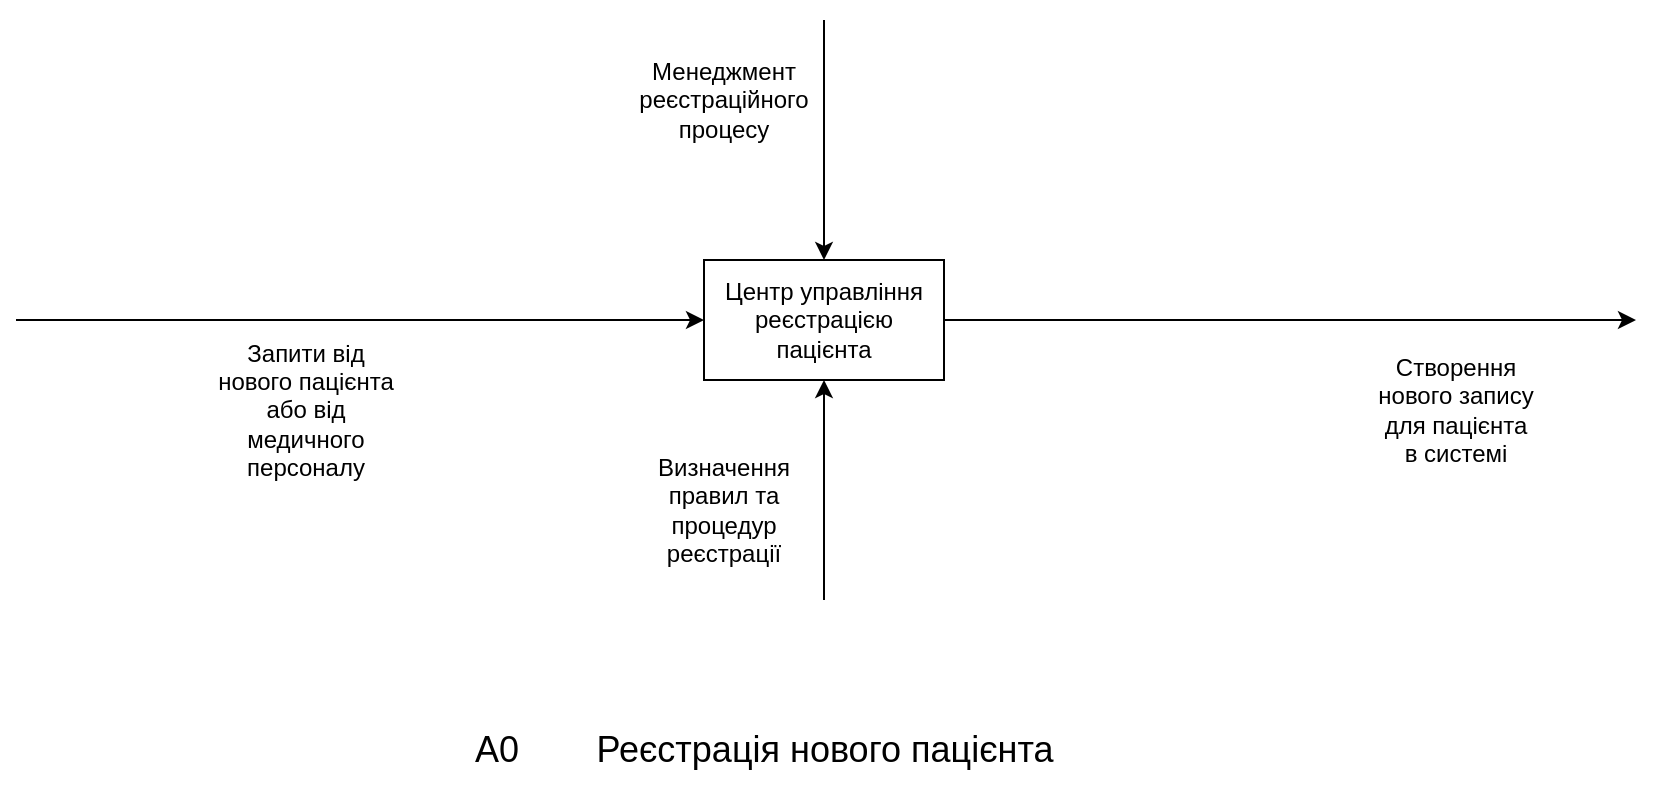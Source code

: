 <mxfile version="22.1.5" type="device" pages="3">
  <diagram id="prtHgNgQTEPvFCAcTncT" name="А0">
    <mxGraphModel dx="1188" dy="633" grid="1" gridSize="10" guides="1" tooltips="1" connect="1" arrows="1" fold="1" page="1" pageScale="1" pageWidth="827" pageHeight="1169" math="0" shadow="0">
      <root>
        <mxCell id="0" />
        <mxCell id="1" parent="0" />
        <mxCell id="2GxyuX0pcpuJ1hIbXi3z-1" value="Центр управління реєстрацією пацієнта" style="rounded=0;whiteSpace=wrap;html=1;" vertex="1" parent="1">
          <mxGeometry x="354" y="330" width="120" height="60" as="geometry" />
        </mxCell>
        <mxCell id="2GxyuX0pcpuJ1hIbXi3z-2" value="" style="endArrow=classic;html=1;rounded=0;entryX=0;entryY=0.5;entryDx=0;entryDy=0;" edge="1" parent="1" target="2GxyuX0pcpuJ1hIbXi3z-1">
          <mxGeometry width="50" height="50" relative="1" as="geometry">
            <mxPoint x="10" y="360" as="sourcePoint" />
            <mxPoint x="260" y="340" as="targetPoint" />
          </mxGeometry>
        </mxCell>
        <mxCell id="2GxyuX0pcpuJ1hIbXi3z-4" value="Запити від нового пацієнта або від медичного персоналу" style="text;html=1;strokeColor=none;fillColor=none;align=center;verticalAlign=middle;whiteSpace=wrap;rounded=0;" vertex="1" parent="1">
          <mxGeometry x="110" y="370" width="90" height="70" as="geometry" />
        </mxCell>
        <mxCell id="2GxyuX0pcpuJ1hIbXi3z-5" value="" style="endArrow=classic;html=1;rounded=0;exitX=1;exitY=0.5;exitDx=0;exitDy=0;" edge="1" parent="1" source="2GxyuX0pcpuJ1hIbXi3z-1">
          <mxGeometry width="50" height="50" relative="1" as="geometry">
            <mxPoint x="510" y="370" as="sourcePoint" />
            <mxPoint x="820" y="360" as="targetPoint" />
          </mxGeometry>
        </mxCell>
        <mxCell id="2GxyuX0pcpuJ1hIbXi3z-6" value="Створення нового запису для пацієнта в системі" style="text;html=1;strokeColor=none;fillColor=none;align=center;verticalAlign=middle;whiteSpace=wrap;rounded=0;" vertex="1" parent="1">
          <mxGeometry x="690" y="370" width="80" height="70" as="geometry" />
        </mxCell>
        <mxCell id="2GxyuX0pcpuJ1hIbXi3z-7" value="" style="endArrow=classic;html=1;rounded=0;entryX=0.5;entryY=0;entryDx=0;entryDy=0;" edge="1" parent="1" target="2GxyuX0pcpuJ1hIbXi3z-1">
          <mxGeometry width="50" height="50" relative="1" as="geometry">
            <mxPoint x="414" y="210" as="sourcePoint" />
            <mxPoint x="430" y="220" as="targetPoint" />
          </mxGeometry>
        </mxCell>
        <mxCell id="2GxyuX0pcpuJ1hIbXi3z-9" value="Менеджмент реєстраційного процесу" style="text;html=1;strokeColor=none;fillColor=none;align=center;verticalAlign=middle;whiteSpace=wrap;rounded=0;" vertex="1" parent="1">
          <mxGeometry x="324" y="200" width="80" height="100" as="geometry" />
        </mxCell>
        <mxCell id="2GxyuX0pcpuJ1hIbXi3z-10" value="" style="endArrow=classic;html=1;rounded=0;entryX=0.5;entryY=1;entryDx=0;entryDy=0;" edge="1" parent="1" target="2GxyuX0pcpuJ1hIbXi3z-1">
          <mxGeometry width="50" height="50" relative="1" as="geometry">
            <mxPoint x="414" y="500" as="sourcePoint" />
            <mxPoint x="430" y="450" as="targetPoint" />
          </mxGeometry>
        </mxCell>
        <mxCell id="2GxyuX0pcpuJ1hIbXi3z-11" value="Визначення правил та процедур реєстрації" style="text;html=1;strokeColor=none;fillColor=none;align=center;verticalAlign=middle;whiteSpace=wrap;rounded=0;" vertex="1" parent="1">
          <mxGeometry x="334" y="410" width="60" height="90" as="geometry" />
        </mxCell>
        <mxCell id="2GxyuX0pcpuJ1hIbXi3z-12" value="А0" style="text;html=1;align=center;verticalAlign=middle;resizable=0;points=[];autosize=1;strokeColor=none;fillColor=none;fontSize=18;" vertex="1" parent="1">
          <mxGeometry x="225" y="555" width="50" height="40" as="geometry" />
        </mxCell>
        <mxCell id="2GxyuX0pcpuJ1hIbXi3z-13" value="Реєстрація нового пацієнта" style="text;html=1;align=center;verticalAlign=middle;resizable=0;points=[];autosize=1;strokeColor=none;fillColor=none;fontSize=18;" vertex="1" parent="1">
          <mxGeometry x="289" y="555" width="250" height="40" as="geometry" />
        </mxCell>
      </root>
    </mxGraphModel>
  </diagram>
  <diagram id="7YWMGvS-BiCQ2SBsVM9d" name="А1">
    <mxGraphModel dx="2123" dy="690" grid="1" gridSize="10" guides="1" tooltips="1" connect="1" arrows="1" fold="1" page="1" pageScale="1" pageWidth="827" pageHeight="1169" math="0" shadow="0">
      <root>
        <mxCell id="0" />
        <mxCell id="1" parent="0" />
        <mxCell id="k4NztY7R2XefYugUsf9l-5" style="edgeStyle=orthogonalEdgeStyle;rounded=0;orthogonalLoop=1;jettySize=auto;html=1;entryX=0;entryY=0.5;entryDx=0;entryDy=0;" edge="1" parent="1" source="9-NPvEs_FgTE03Dd-_cv-1" target="k4NztY7R2XefYugUsf9l-2">
          <mxGeometry relative="1" as="geometry" />
        </mxCell>
        <mxCell id="9-NPvEs_FgTE03Dd-_cv-1" value="Керування прийому інформації" style="rounded=0;whiteSpace=wrap;html=1;" vertex="1" parent="1">
          <mxGeometry x="190" y="370" width="120" height="60" as="geometry" />
        </mxCell>
        <mxCell id="9-NPvEs_FgTE03Dd-_cv-2" value="" style="endArrow=classic;html=1;rounded=0;entryX=0;entryY=0.5;entryDx=0;entryDy=0;" edge="1" parent="1" target="9-NPvEs_FgTE03Dd-_cv-1">
          <mxGeometry width="50" height="50" relative="1" as="geometry">
            <mxPoint y="400" as="sourcePoint" />
            <mxPoint x="120" y="380" as="targetPoint" />
          </mxGeometry>
        </mxCell>
        <mxCell id="9-NPvEs_FgTE03Dd-_cv-3" value="Дані пацієнта (ПІБ, адреса, контактна інформація)" style="text;html=1;strokeColor=none;fillColor=none;align=center;verticalAlign=middle;whiteSpace=wrap;rounded=0;" vertex="1" parent="1">
          <mxGeometry x="30" y="400" width="70" height="100" as="geometry" />
        </mxCell>
        <mxCell id="9-NPvEs_FgTE03Dd-_cv-4" value="" style="endArrow=classic;html=1;rounded=0;entryX=0.5;entryY=1;entryDx=0;entryDy=0;" edge="1" parent="1" target="9-NPvEs_FgTE03Dd-_cv-1">
          <mxGeometry width="50" height="50" relative="1" as="geometry">
            <mxPoint x="250" y="800" as="sourcePoint" />
            <mxPoint x="270" y="480" as="targetPoint" />
          </mxGeometry>
        </mxCell>
        <mxCell id="9-NPvEs_FgTE03Dd-_cv-5" value="" style="endArrow=classic;html=1;rounded=0;entryX=0.5;entryY=0;entryDx=0;entryDy=0;" edge="1" parent="1" target="9-NPvEs_FgTE03Dd-_cv-1">
          <mxGeometry width="50" height="50" relative="1" as="geometry">
            <mxPoint x="250" y="230" as="sourcePoint" />
            <mxPoint x="270" y="240" as="targetPoint" />
          </mxGeometry>
        </mxCell>
        <mxCell id="k4NztY7R2XefYugUsf9l-2" value="Обробка інформації" style="rounded=0;whiteSpace=wrap;html=1;" vertex="1" parent="1">
          <mxGeometry x="460" y="620" width="120" height="60" as="geometry" />
        </mxCell>
        <mxCell id="k4NztY7R2XefYugUsf9l-3" value="" style="endArrow=classic;html=1;rounded=0;entryX=0.5;entryY=0;entryDx=0;entryDy=0;" edge="1" parent="1" target="k4NztY7R2XefYugUsf9l-2">
          <mxGeometry width="50" height="50" relative="1" as="geometry">
            <mxPoint x="520" y="230" as="sourcePoint" />
            <mxPoint x="550" y="400" as="targetPoint" />
          </mxGeometry>
        </mxCell>
        <mxCell id="k4NztY7R2XefYugUsf9l-4" value="" style="endArrow=classic;html=1;rounded=0;exitX=1;exitY=0.25;exitDx=0;exitDy=0;" edge="1" parent="1" source="9-NPvEs_FgTE03Dd-_cv-1">
          <mxGeometry width="50" height="50" relative="1" as="geometry">
            <mxPoint x="430" y="400" as="sourcePoint" />
            <mxPoint x="820" y="385" as="targetPoint" />
          </mxGeometry>
        </mxCell>
        <mxCell id="k4NztY7R2XefYugUsf9l-6" value="" style="endArrow=classic;html=1;rounded=0;exitX=1;exitY=0.5;exitDx=0;exitDy=0;" edge="1" parent="1" source="k4NztY7R2XefYugUsf9l-2">
          <mxGeometry width="50" height="50" relative="1" as="geometry">
            <mxPoint x="590" y="570" as="sourcePoint" />
            <mxPoint x="820" y="650" as="targetPoint" />
          </mxGeometry>
        </mxCell>
        <mxCell id="k4NztY7R2XefYugUsf9l-10" value="" style="endArrow=classic;html=1;rounded=0;entryX=0.5;entryY=1;entryDx=0;entryDy=0;" edge="1" parent="1" target="k4NztY7R2XefYugUsf9l-2">
          <mxGeometry width="50" height="50" relative="1" as="geometry">
            <mxPoint x="520" y="800" as="sourcePoint" />
            <mxPoint x="550" y="730" as="targetPoint" />
          </mxGeometry>
        </mxCell>
        <mxCell id="k4NztY7R2XefYugUsf9l-11" value="Перевірка правильності інформації та подальший напрямок для обробки" style="text;html=1;strokeColor=none;fillColor=none;align=center;verticalAlign=middle;whiteSpace=wrap;rounded=0;" vertex="1" parent="1">
          <mxGeometry x="690" y="280" width="80" height="120" as="geometry" />
        </mxCell>
        <mxCell id="k4NztY7R2XefYugUsf9l-12" value="Моніторинг якості введеної інформації" style="text;html=1;strokeColor=none;fillColor=none;align=center;verticalAlign=middle;whiteSpace=wrap;rounded=0;" vertex="1" parent="1">
          <mxGeometry x="175" y="250" width="60" height="80" as="geometry" />
        </mxCell>
        <mxCell id="k4NztY7R2XefYugUsf9l-13" value="Використання вбудованих алгоритмів для визначення правильності даних" style="text;html=1;strokeColor=none;fillColor=none;align=center;verticalAlign=middle;whiteSpace=wrap;rounded=0;" vertex="1" parent="1">
          <mxGeometry x="170" y="670" width="70" height="130" as="geometry" />
        </mxCell>
        <mxCell id="0I6leLxL8Xud7U9wZmar-1" value="Валідна інформація пацієнта." style="text;html=1;strokeColor=none;fillColor=none;align=center;verticalAlign=middle;whiteSpace=wrap;rounded=0;" vertex="1" parent="1">
          <mxGeometry x="330" y="500" width="40" height="70" as="geometry" />
        </mxCell>
        <mxCell id="0I6leLxL8Xud7U9wZmar-2" value="Створення унікального ідентифікатора пацієнта та передача даних до реєстру" style="text;html=1;strokeColor=none;fillColor=none;align=center;verticalAlign=middle;whiteSpace=wrap;rounded=0;" vertex="1" parent="1">
          <mxGeometry x="680" y="650" width="100" height="120" as="geometry" />
        </mxCell>
        <mxCell id="0I6leLxL8Xud7U9wZmar-3" value="Контроль за потоком даних та перевірка консистентності" style="text;html=1;strokeColor=none;fillColor=none;align=center;verticalAlign=middle;whiteSpace=wrap;rounded=0;" vertex="1" parent="1">
          <mxGeometry x="440" y="230" width="70" height="120" as="geometry" />
        </mxCell>
        <mxCell id="0I6leLxL8Xud7U9wZmar-4" value="Використання бази даних для зберігання та валідації інформації" style="text;html=1;strokeColor=none;fillColor=none;align=center;verticalAlign=middle;whiteSpace=wrap;rounded=0;" vertex="1" parent="1">
          <mxGeometry x="430" y="670" width="80" height="130" as="geometry" />
        </mxCell>
        <mxCell id="0I6leLxL8Xud7U9wZmar-5" value="А1" style="text;html=1;align=center;verticalAlign=middle;resizable=0;points=[];autosize=1;strokeColor=none;fillColor=none;fontSize=18;" vertex="1" parent="1">
          <mxGeometry x="140" y="840" width="50" height="40" as="geometry" />
        </mxCell>
        <mxCell id="0I6leLxL8Xud7U9wZmar-6" value="Прийом інформації" style="text;html=1;align=center;verticalAlign=middle;resizable=0;points=[];autosize=1;strokeColor=none;fillColor=none;fontSize=18;" vertex="1" parent="1">
          <mxGeometry x="200" y="840" width="180" height="40" as="geometry" />
        </mxCell>
      </root>
    </mxGraphModel>
  </diagram>
  <diagram id="QFWJAKypoNSVB3ECClwk" name="А2">
    <mxGraphModel dx="2253" dy="759" grid="1" gridSize="10" guides="1" tooltips="1" connect="1" arrows="1" fold="1" page="1" pageScale="1" pageWidth="827" pageHeight="1169" math="0" shadow="0">
      <root>
        <mxCell id="0" />
        <mxCell id="1" parent="0" />
        <mxCell id="tLbpA73_gvr_t-MO6YAa-6" style="edgeStyle=orthogonalEdgeStyle;rounded=0;orthogonalLoop=1;jettySize=auto;html=1;entryX=0;entryY=0.5;entryDx=0;entryDy=0;exitX=1;exitY=0.75;exitDx=0;exitDy=0;" edge="1" parent="1" source="tLbpA73_gvr_t-MO6YAa-1" target="tLbpA73_gvr_t-MO6YAa-2">
          <mxGeometry relative="1" as="geometry" />
        </mxCell>
        <mxCell id="tLbpA73_gvr_t-MO6YAa-1" value="Система реєстрації" style="rounded=0;whiteSpace=wrap;html=1;" vertex="1" parent="1">
          <mxGeometry x="160" y="330" width="120" height="60" as="geometry" />
        </mxCell>
        <mxCell id="tLbpA73_gvr_t-MO6YAa-8" style="edgeStyle=orthogonalEdgeStyle;rounded=0;orthogonalLoop=1;jettySize=auto;html=1;" edge="1" parent="1" source="tLbpA73_gvr_t-MO6YAa-2">
          <mxGeometry relative="1" as="geometry">
            <mxPoint x="820" y="585" as="targetPoint" />
          </mxGeometry>
        </mxCell>
        <mxCell id="tLbpA73_gvr_t-MO6YAa-2" value="Сигнал до медичного персоналу" style="rounded=0;whiteSpace=wrap;html=1;" vertex="1" parent="1">
          <mxGeometry x="360" y="555" width="120" height="60" as="geometry" />
        </mxCell>
        <mxCell id="tLbpA73_gvr_t-MO6YAa-3" value="" style="endArrow=classic;html=1;rounded=0;entryX=0.5;entryY=1;entryDx=0;entryDy=0;" edge="1" parent="1" target="tLbpA73_gvr_t-MO6YAa-1">
          <mxGeometry width="50" height="50" relative="1" as="geometry">
            <mxPoint x="220" y="760" as="sourcePoint" />
            <mxPoint x="250" y="450" as="targetPoint" />
          </mxGeometry>
        </mxCell>
        <mxCell id="tLbpA73_gvr_t-MO6YAa-4" value="" style="endArrow=classic;html=1;rounded=0;entryX=0.5;entryY=0;entryDx=0;entryDy=0;" edge="1" parent="1" target="tLbpA73_gvr_t-MO6YAa-1">
          <mxGeometry width="50" height="50" relative="1" as="geometry">
            <mxPoint x="220" y="160" as="sourcePoint" />
            <mxPoint x="250" y="200" as="targetPoint" />
          </mxGeometry>
        </mxCell>
        <mxCell id="tLbpA73_gvr_t-MO6YAa-5" value="" style="endArrow=classic;html=1;rounded=0;entryX=0;entryY=0.5;entryDx=0;entryDy=0;" edge="1" parent="1" target="tLbpA73_gvr_t-MO6YAa-1">
          <mxGeometry width="50" height="50" relative="1" as="geometry">
            <mxPoint y="360" as="sourcePoint" />
            <mxPoint x="90" y="350" as="targetPoint" />
          </mxGeometry>
        </mxCell>
        <mxCell id="tLbpA73_gvr_t-MO6YAa-7" value="" style="endArrow=classic;html=1;rounded=0;exitX=1;exitY=0.25;exitDx=0;exitDy=0;" edge="1" parent="1" source="tLbpA73_gvr_t-MO6YAa-1">
          <mxGeometry width="50" height="50" relative="1" as="geometry">
            <mxPoint x="450" y="340" as="sourcePoint" />
            <mxPoint x="820" y="345" as="targetPoint" />
          </mxGeometry>
        </mxCell>
        <mxCell id="tLbpA73_gvr_t-MO6YAa-9" value="" style="endArrow=classic;html=1;rounded=0;entryX=0.5;entryY=0;entryDx=0;entryDy=0;" edge="1" parent="1" target="tLbpA73_gvr_t-MO6YAa-2">
          <mxGeometry width="50" height="50" relative="1" as="geometry">
            <mxPoint x="420" y="160" as="sourcePoint" />
            <mxPoint x="430" y="430" as="targetPoint" />
          </mxGeometry>
        </mxCell>
        <mxCell id="GGtjGEH_hIlCEzfAsksY-1" value="" style="endArrow=classic;html=1;rounded=0;entryX=0.5;entryY=1;entryDx=0;entryDy=0;" edge="1" parent="1" target="tLbpA73_gvr_t-MO6YAa-2">
          <mxGeometry width="50" height="50" relative="1" as="geometry">
            <mxPoint x="420" y="760" as="sourcePoint" />
            <mxPoint x="440" y="690" as="targetPoint" />
          </mxGeometry>
        </mxCell>
        <mxCell id="8hs0kU_RDfA0WGoCONkl-1" value="Унікальний ідентифікатор пацієнта та інші особисті дані" style="text;html=1;strokeColor=none;fillColor=none;align=center;verticalAlign=middle;whiteSpace=wrap;rounded=0;" vertex="1" parent="1">
          <mxGeometry x="10" y="360" width="90" height="90" as="geometry" />
        </mxCell>
        <mxCell id="8hs0kU_RDfA0WGoCONkl-2" value="Інтеграція з основною базою даних та оновлення інформації в системі" style="text;html=1;strokeColor=none;fillColor=none;align=center;verticalAlign=middle;whiteSpace=wrap;rounded=0;" vertex="1" parent="1">
          <mxGeometry x="670" y="355" width="100" height="100" as="geometry" />
        </mxCell>
        <mxCell id="8hs0kU_RDfA0WGoCONkl-3" value="Моніторинг інтеграції та забезпечення її успішності" style="text;html=1;strokeColor=none;fillColor=none;align=center;verticalAlign=middle;whiteSpace=wrap;rounded=0;" vertex="1" parent="1">
          <mxGeometry x="130" y="160" width="80" height="60" as="geometry" />
        </mxCell>
        <mxCell id="8hs0kU_RDfA0WGoCONkl-4" value="Використання API та взаємодія з базою даних для зберігання та оновлення інформації" style="text;html=1;strokeColor=none;fillColor=none;align=center;verticalAlign=middle;whiteSpace=wrap;rounded=0;" vertex="1" parent="1">
          <mxGeometry x="130" y="620" width="80" height="140" as="geometry" />
        </mxCell>
        <mxCell id="8hs0kU_RDfA0WGoCONkl-5" value="Успішна реєстрація пацієнта" style="text;html=1;strokeColor=none;fillColor=none;align=center;verticalAlign=middle;whiteSpace=wrap;rounded=0;" vertex="1" parent="1">
          <mxGeometry x="330" y="400" width="60" height="70" as="geometry" />
        </mxCell>
        <mxCell id="8hs0kU_RDfA0WGoCONkl-6" value="Повідомлення медичному персоналу про нового пацієнта та підготовку до прийому" style="text;html=1;strokeColor=none;fillColor=none;align=center;verticalAlign=middle;whiteSpace=wrap;rounded=0;" vertex="1" parent="1">
          <mxGeometry x="680" y="600" width="80" height="100" as="geometry" />
        </mxCell>
        <mxCell id="8hs0kU_RDfA0WGoCONkl-7" value="Контроль за часом реакції медичного персоналу" style="text;html=1;strokeColor=none;fillColor=none;align=center;verticalAlign=middle;whiteSpace=wrap;rounded=0;" vertex="1" parent="1">
          <mxGeometry x="350" y="160" width="60" height="65" as="geometry" />
        </mxCell>
        <mxCell id="8hs0kU_RDfA0WGoCONkl-8" value="Використання системи повідомлень та розкладу для організації прийому" style="text;html=1;strokeColor=none;fillColor=none;align=center;verticalAlign=middle;whiteSpace=wrap;rounded=0;" vertex="1" parent="1">
          <mxGeometry x="324" y="650" width="90" height="80" as="geometry" />
        </mxCell>
        <mxCell id="8hs0kU_RDfA0WGoCONkl-9" value="А2" style="text;html=1;align=center;verticalAlign=middle;resizable=0;points=[];autosize=1;strokeColor=none;fillColor=none;fontSize=18;" vertex="1" parent="1">
          <mxGeometry x="95" y="810" width="50" height="40" as="geometry" />
        </mxCell>
        <mxCell id="8hs0kU_RDfA0WGoCONkl-10" value="Система реєстрації" style="text;html=1;align=center;verticalAlign=middle;resizable=0;points=[];autosize=1;strokeColor=none;fillColor=none;fontSize=18;" vertex="1" parent="1">
          <mxGeometry x="160" y="810" width="190" height="40" as="geometry" />
        </mxCell>
      </root>
    </mxGraphModel>
  </diagram>
</mxfile>
